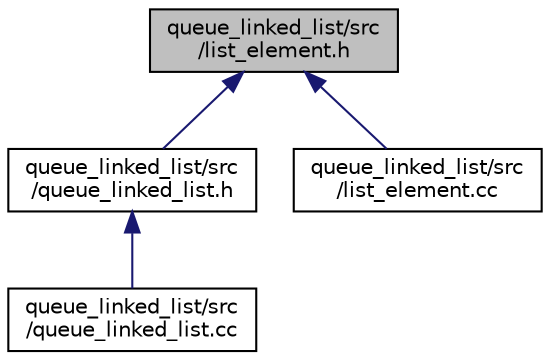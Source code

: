 digraph "queue_linked_list/src/list_element.h"
{
 // INTERACTIVE_SVG=YES
 // LATEX_PDF_SIZE
  bgcolor="transparent";
  edge [fontname="Helvetica",fontsize="10",labelfontname="Helvetica",labelfontsize="10"];
  node [fontname="Helvetica",fontsize="10",shape=record];
  Node1 [label="queue_linked_list/src\l/list_element.h",height=0.2,width=0.4,color="black", fillcolor="grey75", style="filled", fontcolor="black",tooltip=" "];
  Node1 -> Node2 [dir="back",color="midnightblue",fontsize="10",style="solid",fontname="Helvetica"];
  Node2 [label="queue_linked_list/src\l/queue_linked_list.h",height=0.2,width=0.4,color="black",URL="$da/dc7/queue__linked__list_8h.html",tooltip=" "];
  Node2 -> Node3 [dir="back",color="midnightblue",fontsize="10",style="solid",fontname="Helvetica"];
  Node3 [label="queue_linked_list/src\l/queue_linked_list.cc",height=0.2,width=0.4,color="black",URL="$d0/d17/queue__linked__list_8cc.html",tooltip=" "];
  Node1 -> Node4 [dir="back",color="midnightblue",fontsize="10",style="solid",fontname="Helvetica"];
  Node4 [label="queue_linked_list/src\l/list_element.cc",height=0.2,width=0.4,color="black",URL="$d9/d07/queue__linked__list_2src_2list__element_8cc.html",tooltip=" "];
}
